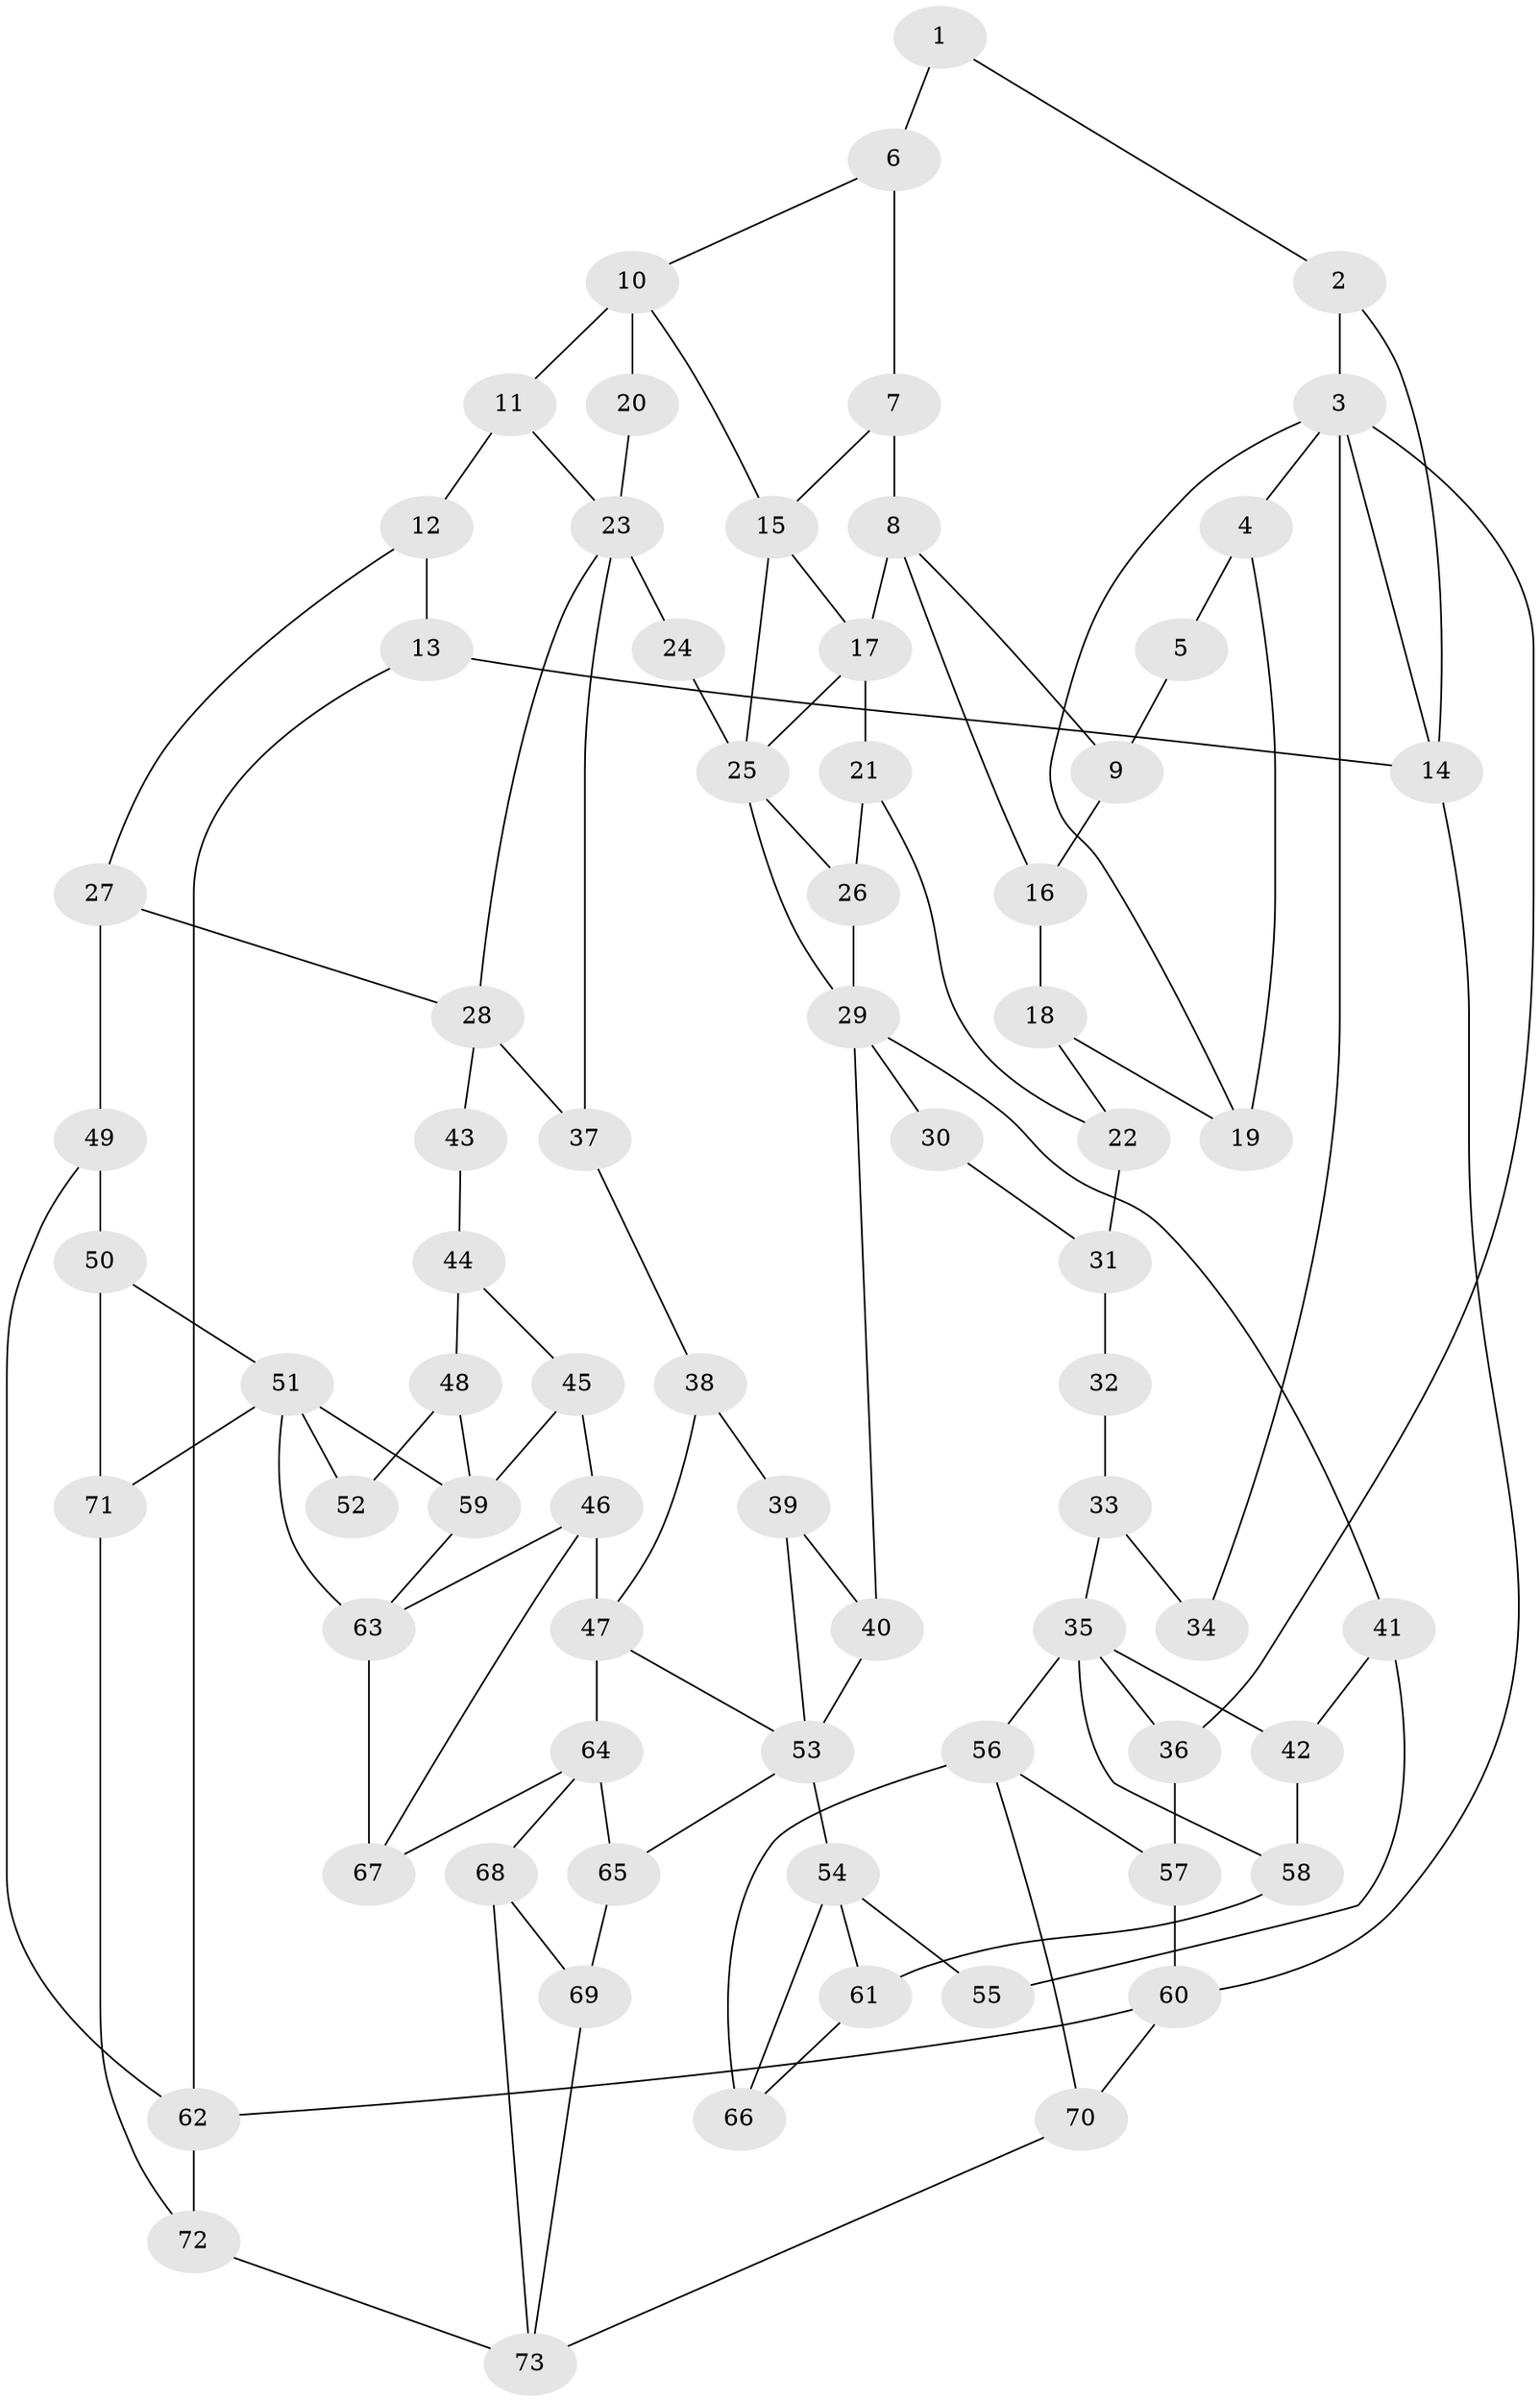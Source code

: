 // original degree distribution, {3: 0.0136986301369863, 5: 0.5753424657534246, 4: 0.21232876712328766, 6: 0.19863013698630136}
// Generated by graph-tools (version 1.1) at 2025/38/03/09/25 02:38:37]
// undirected, 73 vertices, 120 edges
graph export_dot {
graph [start="1"]
  node [color=gray90,style=filled];
  1;
  2;
  3;
  4;
  5;
  6;
  7;
  8;
  9;
  10;
  11;
  12;
  13;
  14;
  15;
  16;
  17;
  18;
  19;
  20;
  21;
  22;
  23;
  24;
  25;
  26;
  27;
  28;
  29;
  30;
  31;
  32;
  33;
  34;
  35;
  36;
  37;
  38;
  39;
  40;
  41;
  42;
  43;
  44;
  45;
  46;
  47;
  48;
  49;
  50;
  51;
  52;
  53;
  54;
  55;
  56;
  57;
  58;
  59;
  60;
  61;
  62;
  63;
  64;
  65;
  66;
  67;
  68;
  69;
  70;
  71;
  72;
  73;
  1 -- 2 [weight=1.0];
  1 -- 6 [weight=1.0];
  2 -- 3 [weight=1.0];
  2 -- 14 [weight=1.0];
  3 -- 4 [weight=1.0];
  3 -- 14 [weight=1.0];
  3 -- 19 [weight=1.0];
  3 -- 34 [weight=1.0];
  3 -- 36 [weight=1.0];
  4 -- 5 [weight=1.0];
  4 -- 19 [weight=1.0];
  5 -- 9 [weight=1.0];
  6 -- 7 [weight=1.0];
  6 -- 10 [weight=1.0];
  7 -- 8 [weight=2.0];
  7 -- 15 [weight=1.0];
  8 -- 9 [weight=1.0];
  8 -- 16 [weight=1.0];
  8 -- 17 [weight=2.0];
  9 -- 16 [weight=1.0];
  10 -- 11 [weight=2.0];
  10 -- 15 [weight=1.0];
  10 -- 20 [weight=2.0];
  11 -- 12 [weight=2.0];
  11 -- 23 [weight=1.0];
  12 -- 13 [weight=2.0];
  12 -- 27 [weight=1.0];
  13 -- 14 [weight=1.0];
  13 -- 62 [weight=1.0];
  14 -- 60 [weight=1.0];
  15 -- 17 [weight=1.0];
  15 -- 25 [weight=1.0];
  16 -- 18 [weight=1.0];
  17 -- 21 [weight=1.0];
  17 -- 25 [weight=1.0];
  18 -- 19 [weight=1.0];
  18 -- 22 [weight=1.0];
  20 -- 23 [weight=1.0];
  21 -- 22 [weight=1.0];
  21 -- 26 [weight=1.0];
  22 -- 31 [weight=1.0];
  23 -- 24 [weight=2.0];
  23 -- 28 [weight=1.0];
  23 -- 37 [weight=1.0];
  24 -- 25 [weight=2.0];
  25 -- 26 [weight=1.0];
  25 -- 29 [weight=1.0];
  26 -- 29 [weight=1.0];
  27 -- 28 [weight=1.0];
  27 -- 49 [weight=1.0];
  28 -- 37 [weight=2.0];
  28 -- 43 [weight=2.0];
  29 -- 30 [weight=2.0];
  29 -- 40 [weight=1.0];
  29 -- 41 [weight=1.0];
  30 -- 31 [weight=1.0];
  31 -- 32 [weight=1.0];
  32 -- 33 [weight=2.0];
  33 -- 34 [weight=2.0];
  33 -- 35 [weight=2.0];
  35 -- 36 [weight=1.0];
  35 -- 42 [weight=1.0];
  35 -- 56 [weight=1.0];
  35 -- 58 [weight=1.0];
  36 -- 57 [weight=1.0];
  37 -- 38 [weight=1.0];
  38 -- 39 [weight=1.0];
  38 -- 47 [weight=1.0];
  39 -- 40 [weight=1.0];
  39 -- 53 [weight=1.0];
  40 -- 53 [weight=1.0];
  41 -- 42 [weight=1.0];
  41 -- 55 [weight=1.0];
  42 -- 58 [weight=1.0];
  43 -- 44 [weight=2.0];
  44 -- 45 [weight=1.0];
  44 -- 48 [weight=3.0];
  45 -- 46 [weight=1.0];
  45 -- 59 [weight=1.0];
  46 -- 47 [weight=2.0];
  46 -- 63 [weight=1.0];
  46 -- 67 [weight=2.0];
  47 -- 53 [weight=1.0];
  47 -- 64 [weight=2.0];
  48 -- 52 [weight=2.0];
  48 -- 59 [weight=1.0];
  49 -- 50 [weight=1.0];
  49 -- 62 [weight=1.0];
  50 -- 51 [weight=1.0];
  50 -- 71 [weight=1.0];
  51 -- 52 [weight=1.0];
  51 -- 59 [weight=1.0];
  51 -- 63 [weight=2.0];
  51 -- 71 [weight=1.0];
  53 -- 54 [weight=2.0];
  53 -- 65 [weight=1.0];
  54 -- 55 [weight=2.0];
  54 -- 61 [weight=1.0];
  54 -- 66 [weight=1.0];
  56 -- 57 [weight=1.0];
  56 -- 66 [weight=2.0];
  56 -- 70 [weight=1.0];
  57 -- 60 [weight=1.0];
  58 -- 61 [weight=1.0];
  59 -- 63 [weight=1.0];
  60 -- 62 [weight=1.0];
  60 -- 70 [weight=1.0];
  61 -- 66 [weight=1.0];
  62 -- 72 [weight=1.0];
  63 -- 67 [weight=1.0];
  64 -- 65 [weight=1.0];
  64 -- 67 [weight=1.0];
  64 -- 68 [weight=1.0];
  65 -- 69 [weight=1.0];
  68 -- 69 [weight=1.0];
  68 -- 73 [weight=1.0];
  69 -- 73 [weight=1.0];
  70 -- 73 [weight=1.0];
  71 -- 72 [weight=1.0];
  72 -- 73 [weight=1.0];
}
